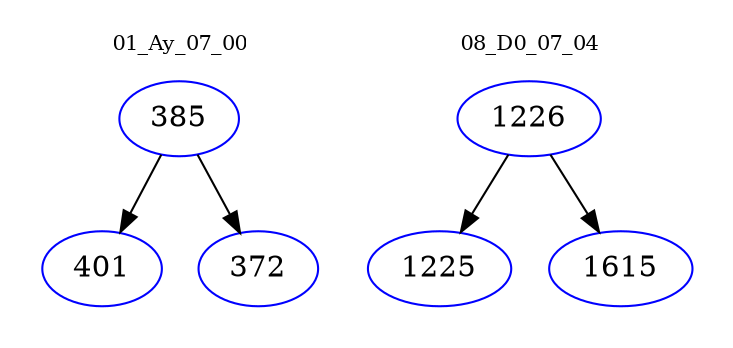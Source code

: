 digraph{
subgraph cluster_0 {
color = white
label = "01_Ay_07_00";
fontsize=10;
T0_385 [label="385", color="blue"]
T0_385 -> T0_401 [color="black"]
T0_401 [label="401", color="blue"]
T0_385 -> T0_372 [color="black"]
T0_372 [label="372", color="blue"]
}
subgraph cluster_1 {
color = white
label = "08_D0_07_04";
fontsize=10;
T1_1226 [label="1226", color="blue"]
T1_1226 -> T1_1225 [color="black"]
T1_1225 [label="1225", color="blue"]
T1_1226 -> T1_1615 [color="black"]
T1_1615 [label="1615", color="blue"]
}
}
